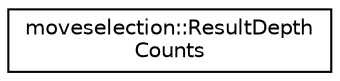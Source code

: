 digraph "Graphical Class Hierarchy"
{
 // LATEX_PDF_SIZE
  edge [fontname="Helvetica",fontsize="10",labelfontname="Helvetica",labelfontsize="10"];
  node [fontname="Helvetica",fontsize="10",shape=record];
  rankdir="LR";
  Node0 [label="moveselection::ResultDepth\lCounts",height=0.2,width=0.4,color="black", fillcolor="white", style="filled",URL="$classmoveselection_1_1ResultDepthCounts.html",tooltip="Container for storing and updating data in a moveselection::ResultDepthCountsData_t array of vectors."];
}
